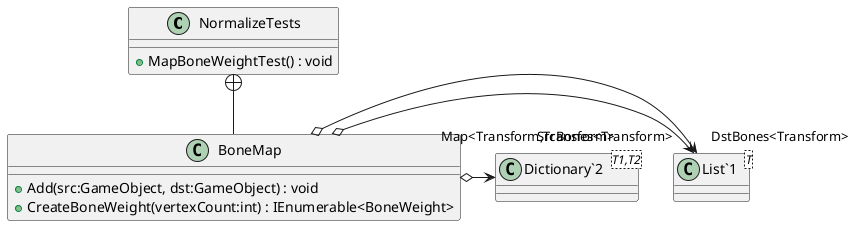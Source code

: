@startuml
class NormalizeTests {
    + MapBoneWeightTest() : void
}
class BoneMap {
    + Add(src:GameObject, dst:GameObject) : void
    + CreateBoneWeight(vertexCount:int) : IEnumerable<BoneWeight>
}
class "List`1"<T> {
}
class "Dictionary`2"<T1,T2> {
}
NormalizeTests +-- BoneMap
BoneMap o-> "SrcBones<Transform>" "List`1"
BoneMap o-> "DstBones<Transform>" "List`1"
BoneMap o-> "Map<Transform,Transform>" "Dictionary`2"
@enduml
